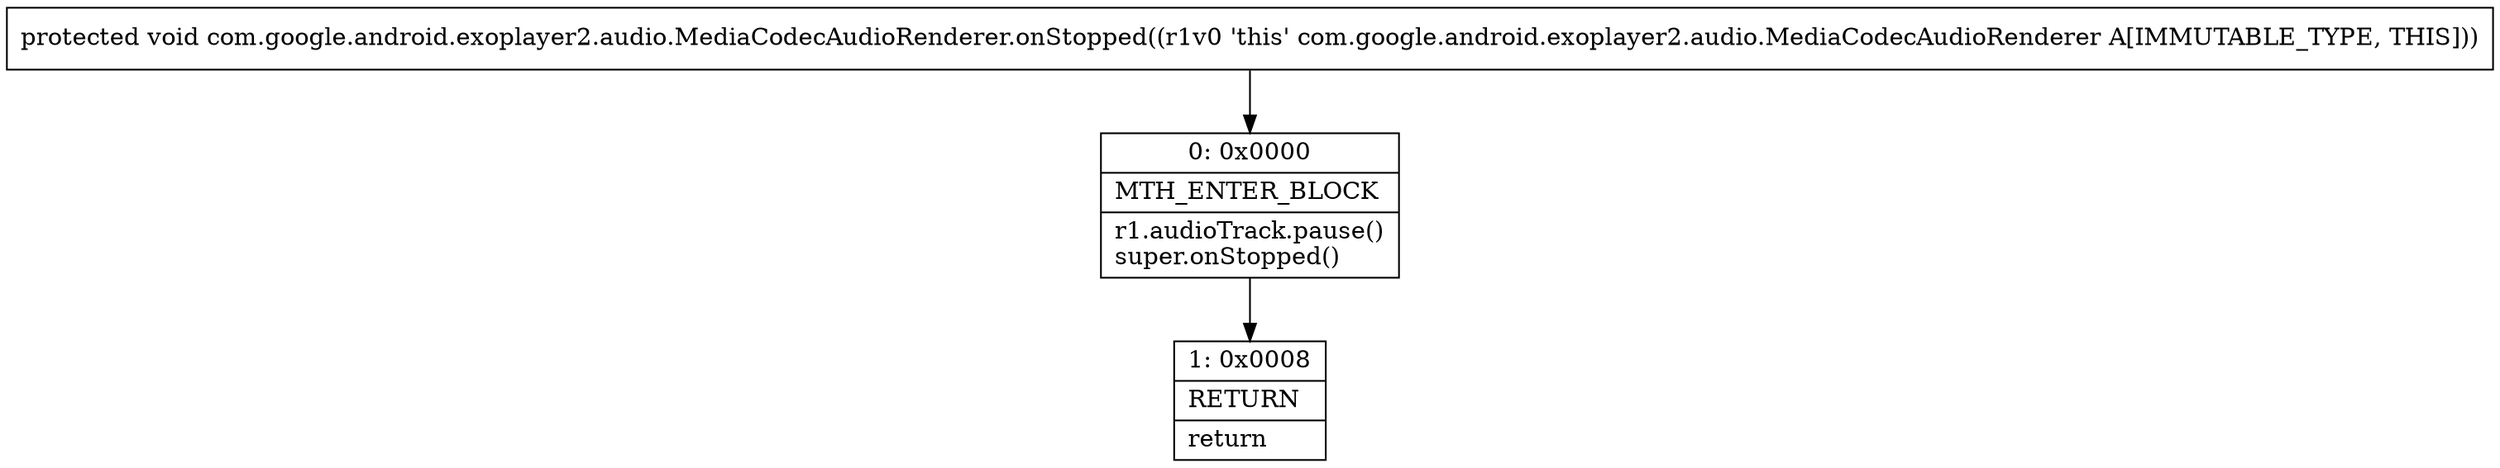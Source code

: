 digraph "CFG forcom.google.android.exoplayer2.audio.MediaCodecAudioRenderer.onStopped()V" {
Node_0 [shape=record,label="{0\:\ 0x0000|MTH_ENTER_BLOCK\l|r1.audioTrack.pause()\lsuper.onStopped()\l}"];
Node_1 [shape=record,label="{1\:\ 0x0008|RETURN\l|return\l}"];
MethodNode[shape=record,label="{protected void com.google.android.exoplayer2.audio.MediaCodecAudioRenderer.onStopped((r1v0 'this' com.google.android.exoplayer2.audio.MediaCodecAudioRenderer A[IMMUTABLE_TYPE, THIS])) }"];
MethodNode -> Node_0;
Node_0 -> Node_1;
}

